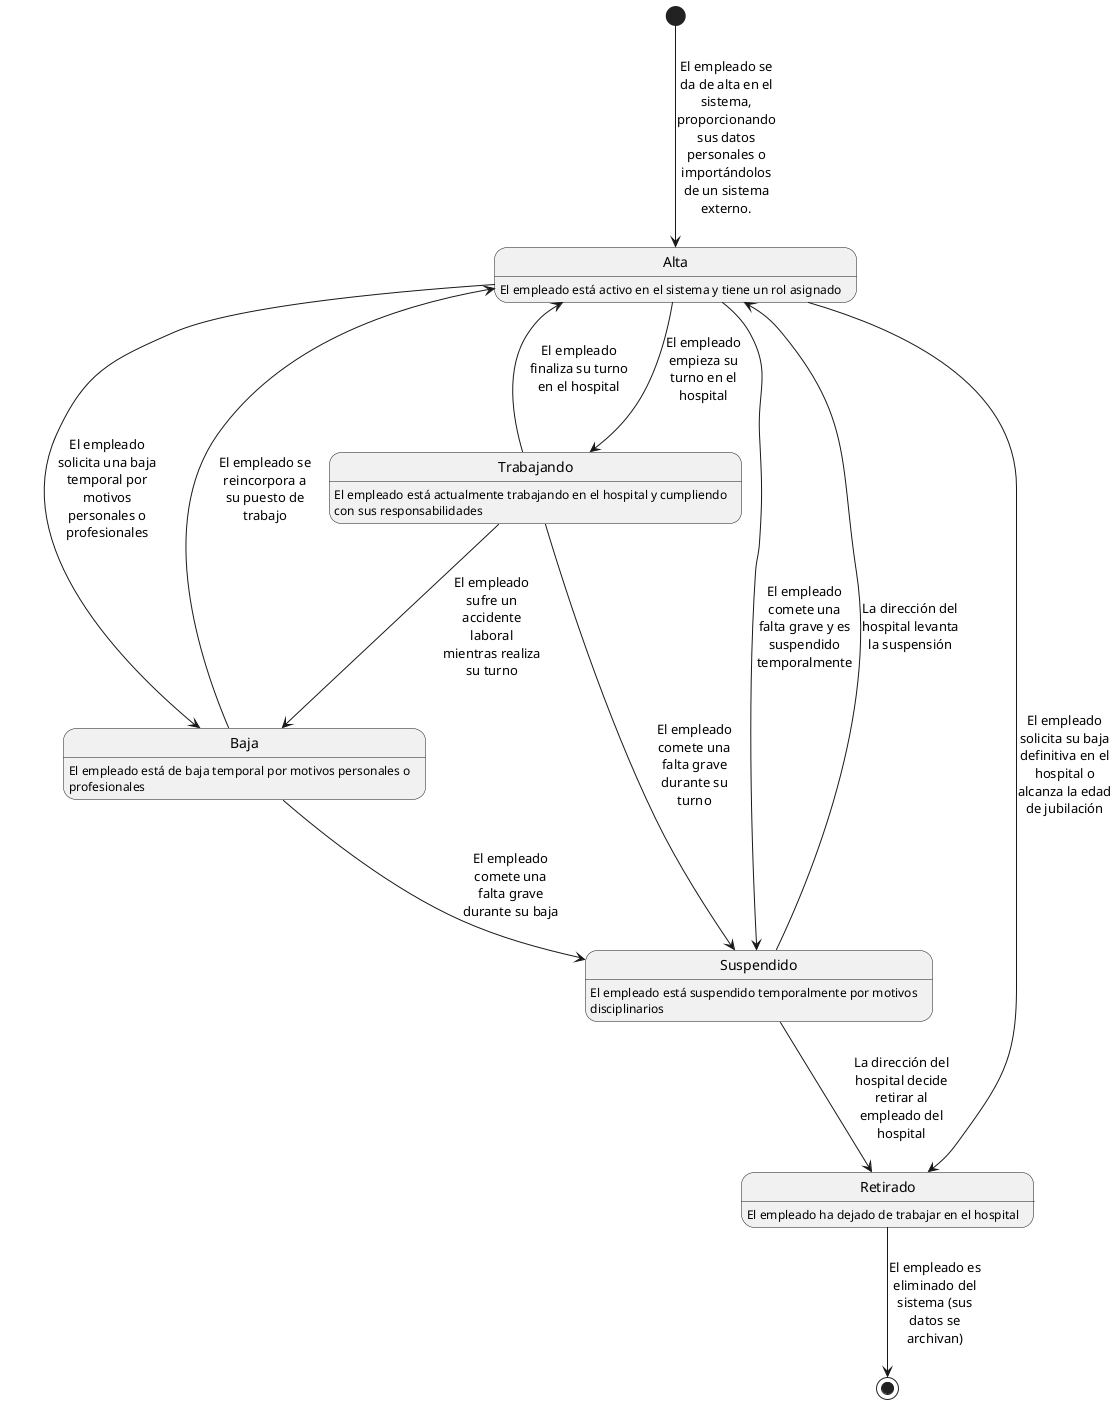 @startuml Empleado

skinparam maxMessageSize 100
skinparam wrapWidth 400

[*] --> Alta : El empleado se da de alta en el sistema, proporcionando sus datos personales o importándolos de un sistema externo.

Alta : El empleado está activo en el sistema y tiene un rol asignado
Alta --> Trabajando : El empleado empieza su turno en el hospital
Alta --> Baja : El empleado solicita una baja temporal por motivos personales o profesionales
Alta --> Suspendido : El empleado comete una falta grave y es suspendido temporalmente
Alta --> Retirado : El empleado solicita su baja definitiva en el hospital o alcanza la edad de jubilación

Trabajando : El empleado está actualmente trabajando en el hospital y cumpliendo con sus responsabilidades
Trabajando --> Alta : El empleado finaliza su turno en el hospital
Trabajando --> Baja : El empleado sufre un accidente laboral mientras realiza su turno
Trabajando --> Suspendido : El empleado comete una falta grave durante su turno

Baja : El empleado está de baja temporal por motivos personales o profesionales
Baja --> Alta : El empleado se reincorpora a su puesto de trabajo
Baja --> Suspendido : El empleado comete una falta grave durante su baja

Suspendido : El empleado está suspendido temporalmente por motivos disciplinarios
Suspendido --> Alta : La dirección del hospital levanta la suspensión
Suspendido --> Retirado : La dirección del hospital decide retirar al empleado del hospital

Retirado : El empleado ha dejado de trabajar en el hospital
Retirado --> [*] : El empleado es eliminado del sistema (sus datos se archivan)

@enduml